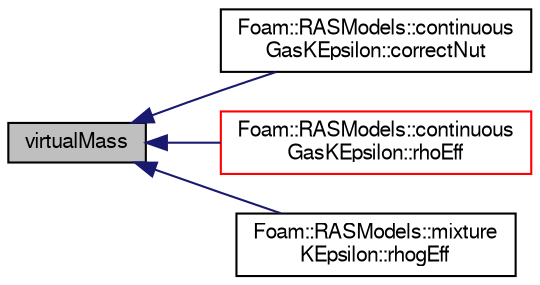 digraph "virtualMass"
{
  bgcolor="transparent";
  edge [fontname="FreeSans",fontsize="10",labelfontname="FreeSans",labelfontsize="10"];
  node [fontname="FreeSans",fontsize="10",shape=record];
  rankdir="LR";
  Node36 [label="virtualMass",height=0.2,width=0.4,color="black", fillcolor="grey75", style="filled", fontcolor="black"];
  Node36 -> Node37 [dir="back",color="midnightblue",fontsize="10",style="solid",fontname="FreeSans"];
  Node37 [label="Foam::RASModels::continuous\lGasKEpsilon::correctNut",height=0.2,width=0.4,color="black",URL="$a31182.html#aaffe89433f18f1ee4137486e19219448"];
  Node36 -> Node38 [dir="back",color="midnightblue",fontsize="10",style="solid",fontname="FreeSans"];
  Node38 [label="Foam::RASModels::continuous\lGasKEpsilon::rhoEff",height=0.2,width=0.4,color="red",URL="$a31182.html#a7b0af1e1d5b6345bc0ed2c09fe368df2",tooltip="Return the effective density for the stress. "];
  Node36 -> Node40 [dir="back",color="midnightblue",fontsize="10",style="solid",fontname="FreeSans"];
  Node40 [label="Foam::RASModels::mixture\lKEpsilon::rhogEff",height=0.2,width=0.4,color="black",URL="$a31190.html#a27adc4bedfa8846c8b1de026e52dbf46"];
}
